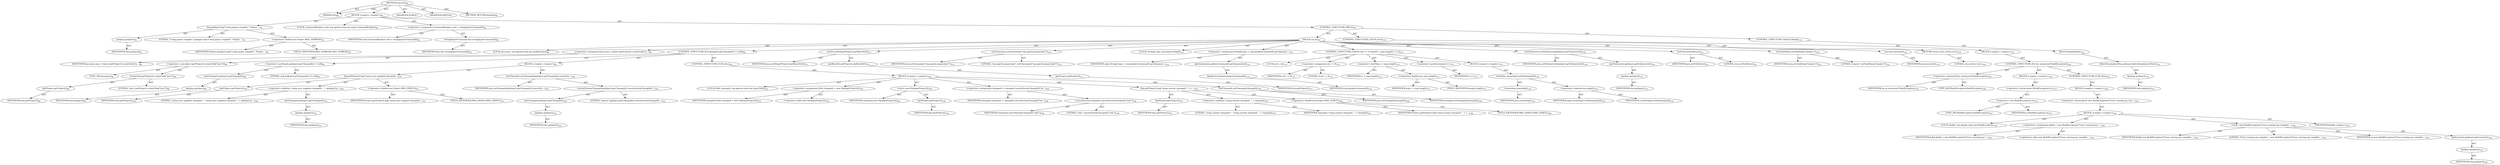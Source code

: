 digraph "execute" {  
"111669149697" [label = <(METHOD,execute)<SUB>89</SUB>> ]
"115964116992" [label = <(PARAM,this)<SUB>89</SUB>> ]
"25769803777" [label = <(BLOCK,&lt;empty&gt;,&lt;empty&gt;)<SUB>90</SUB>> ]
"30064771074" [label = <(log,getJspc().log(&quot;Using jasper compiler&quot;, Project....)<SUB>91</SUB>> ]
"30064771075" [label = <(getJspc,getJspc())<SUB>91</SUB>> ]
"68719476736" [label = <(IDENTIFIER,this,getJspc())<SUB>91</SUB>> ]
"90194313216" [label = <(LITERAL,&quot;Using jasper compiler&quot;,getJspc().log(&quot;Using jasper compiler&quot;, Project....)<SUB>91</SUB>> ]
"30064771076" [label = <(&lt;operator&gt;.fieldAccess,Project.MSG_VERBOSE)<SUB>91</SUB>> ]
"68719476766" [label = <(IDENTIFIER,Project,getJspc().log(&quot;Using jasper compiler&quot;, Project....)<SUB>91</SUB>> ]
"55834574849" [label = <(FIELD_IDENTIFIER,MSG_VERBOSE,MSG_VERBOSE)<SUB>91</SUB>> ]
"94489280512" [label = <(LOCAL,CommandlineJava cmd: org.apache.tools.ant.types.CommandlineJava)<SUB>92</SUB>> ]
"30064771077" [label = <(&lt;operator&gt;.assignment,CommandlineJava cmd = setupJasperCommand())<SUB>92</SUB>> ]
"68719476767" [label = <(IDENTIFIER,cmd,CommandlineJava cmd = setupJasperCommand())<SUB>92</SUB>> ]
"30064771078" [label = <(setupJasperCommand,this.setupJasperCommand())<SUB>92</SUB>> ]
"68719476737" [label = <(IDENTIFIER,this,this.setupJasperCommand())<SUB>92</SUB>> ]
"47244640256" [label = <(CONTROL_STRUCTURE,TRY,try)<SUB>95</SUB>> ]
"25769803778" [label = <(BLOCK,try,try)<SUB>95</SUB>> ]
"94489280513" [label = <(LOCAL,Java java: org.apache.tools.ant.taskdefs.Java)<SUB>98</SUB>> ]
"30064771079" [label = <(&lt;operator&gt;.assignment,Java java = (Java) (getProject().createTask(&quot;ja...)<SUB>98</SUB>> ]
"68719476768" [label = <(IDENTIFIER,java,Java java = (Java) (getProject().createTask(&quot;ja...)<SUB>98</SUB>> ]
"30064771080" [label = <(&lt;operator&gt;.cast,(Java) (getProject().createTask(&quot;java&quot;)))<SUB>98</SUB>> ]
"180388626432" [label = <(TYPE_REF,Java,Java)<SUB>98</SUB>> ]
"30064771081" [label = <(createTask,getProject().createTask(&quot;java&quot;))<SUB>98</SUB>> ]
"30064771082" [label = <(getProject,getProject())<SUB>98</SUB>> ]
"68719476738" [label = <(IDENTIFIER,this,getProject())<SUB>98</SUB>> ]
"90194313217" [label = <(LITERAL,&quot;java&quot;,getProject().createTask(&quot;java&quot;))<SUB>98</SUB>> ]
"47244640257" [label = <(CONTROL_STRUCTURE,IF,if (getJspc().getClasspath() != null))<SUB>99</SUB>> ]
"30064771083" [label = <(&lt;operator&gt;.notEquals,getJspc().getClasspath() != null)<SUB>99</SUB>> ]
"30064771084" [label = <(getClasspath,getJspc().getClasspath())<SUB>99</SUB>> ]
"30064771085" [label = <(getJspc,getJspc())<SUB>99</SUB>> ]
"68719476739" [label = <(IDENTIFIER,this,getJspc())<SUB>99</SUB>> ]
"90194313218" [label = <(LITERAL,null,getJspc().getClasspath() != null)<SUB>99</SUB>> ]
"25769803779" [label = <(BLOCK,&lt;empty&gt;,&lt;empty&gt;)<SUB>99</SUB>> ]
"30064771086" [label = <(log,getProject().log(&quot;using user supplied classpath...)<SUB>100</SUB>> ]
"30064771087" [label = <(getProject,getProject())<SUB>100</SUB>> ]
"68719476741" [label = <(IDENTIFIER,this,getProject())<SUB>100</SUB>> ]
"30064771088" [label = <(&lt;operator&gt;.addition,&quot;using user supplied classpath: &quot; + getJspc().g...)<SUB>100</SUB>> ]
"90194313219" [label = <(LITERAL,&quot;using user supplied classpath: &quot;,&quot;using user supplied classpath: &quot; + getJspc().g...)<SUB>100</SUB>> ]
"30064771089" [label = <(getClasspath,getJspc().getClasspath())<SUB>101</SUB>> ]
"30064771090" [label = <(getJspc,getJspc())<SUB>101</SUB>> ]
"68719476740" [label = <(IDENTIFIER,this,getJspc())<SUB>101</SUB>> ]
"30064771091" [label = <(&lt;operator&gt;.fieldAccess,Project.MSG_DEBUG)<SUB>101</SUB>> ]
"68719476769" [label = <(IDENTIFIER,Project,getProject().log(&quot;using user supplied classpath...)<SUB>101</SUB>> ]
"55834574850" [label = <(FIELD_IDENTIFIER,MSG_DEBUG,MSG_DEBUG)<SUB>101</SUB>> ]
"30064771092" [label = <(setClasspath,setClasspath(getJspc().getClasspath().concatSys...)<SUB>102</SUB>> ]
"68719476770" [label = <(IDENTIFIER,java,setClasspath(getJspc().getClasspath().concatSys...)<SUB>102</SUB>> ]
"30064771093" [label = <(concatSystemClasspath,getJspc().getClasspath().concatSystemClasspath(...)<SUB>102</SUB>> ]
"30064771094" [label = <(getClasspath,getJspc().getClasspath())<SUB>102</SUB>> ]
"30064771095" [label = <(getJspc,getJspc())<SUB>102</SUB>> ]
"68719476742" [label = <(IDENTIFIER,this,getJspc())<SUB>102</SUB>> ]
"90194313220" [label = <(LITERAL,&quot;ignore&quot;,getJspc().getClasspath().concatSystemClasspath(...)<SUB>103</SUB>> ]
"47244640258" [label = <(CONTROL_STRUCTURE,ELSE,else)<SUB>104</SUB>> ]
"25769803780" [label = <(BLOCK,&lt;empty&gt;,&lt;empty&gt;)<SUB>104</SUB>> ]
"94489280514" [label = <(LOCAL,Path classpath: org.apache.tools.ant.types.Path)<SUB>105</SUB>> ]
"30064771096" [label = <(&lt;operator&gt;.assignment,Path classpath = new Path(getProject()))<SUB>105</SUB>> ]
"68719476771" [label = <(IDENTIFIER,classpath,Path classpath = new Path(getProject()))<SUB>105</SUB>> ]
"30064771097" [label = <(&lt;operator&gt;.alloc,new Path(getProject()))<SUB>105</SUB>> ]
"30064771098" [label = <(&lt;init&gt;,new Path(getProject()))<SUB>105</SUB>> ]
"68719476772" [label = <(IDENTIFIER,classpath,new Path(getProject()))<SUB>105</SUB>> ]
"30064771099" [label = <(getProject,getProject())<SUB>105</SUB>> ]
"68719476743" [label = <(IDENTIFIER,this,getProject())<SUB>105</SUB>> ]
"30064771100" [label = <(&lt;operator&gt;.assignment,classpath = classpath.concatSystemClasspath(&quot;on...)<SUB>106</SUB>> ]
"68719476773" [label = <(IDENTIFIER,classpath,classpath = classpath.concatSystemClasspath(&quot;on...)<SUB>106</SUB>> ]
"30064771101" [label = <(concatSystemClasspath,concatSystemClasspath(&quot;only&quot;))<SUB>106</SUB>> ]
"68719476774" [label = <(IDENTIFIER,classpath,concatSystemClasspath(&quot;only&quot;))<SUB>106</SUB>> ]
"90194313221" [label = <(LITERAL,&quot;only&quot;,concatSystemClasspath(&quot;only&quot;))<SUB>106</SUB>> ]
"30064771102" [label = <(log,getProject().log(&quot;using system classpath: &quot; + c...)<SUB>107</SUB>> ]
"30064771103" [label = <(getProject,getProject())<SUB>107</SUB>> ]
"68719476744" [label = <(IDENTIFIER,this,getProject())<SUB>107</SUB>> ]
"30064771104" [label = <(&lt;operator&gt;.addition,&quot;using system classpath: &quot; + classpath)<SUB>107</SUB>> ]
"90194313222" [label = <(LITERAL,&quot;using system classpath: &quot;,&quot;using system classpath: &quot; + classpath)<SUB>107</SUB>> ]
"68719476775" [label = <(IDENTIFIER,classpath,&quot;using system classpath: &quot; + classpath)<SUB>107</SUB>> ]
"30064771105" [label = <(&lt;operator&gt;.fieldAccess,Project.MSG_DEBUG)<SUB>108</SUB>> ]
"68719476776" [label = <(IDENTIFIER,Project,getProject().log(&quot;using system classpath: &quot; + c...)<SUB>108</SUB>> ]
"55834574851" [label = <(FIELD_IDENTIFIER,MSG_DEBUG,MSG_DEBUG)<SUB>108</SUB>> ]
"30064771106" [label = <(setClasspath,setClasspath(classpath))<SUB>109</SUB>> ]
"68719476777" [label = <(IDENTIFIER,java,setClasspath(classpath))<SUB>109</SUB>> ]
"68719476778" [label = <(IDENTIFIER,classpath,setClasspath(classpath))<SUB>109</SUB>> ]
"30064771107" [label = <(setDir,setDir(getProject().getBaseDir()))<SUB>111</SUB>> ]
"68719476779" [label = <(IDENTIFIER,java,setDir(getProject().getBaseDir()))<SUB>111</SUB>> ]
"30064771108" [label = <(getBaseDir,getProject().getBaseDir())<SUB>111</SUB>> ]
"30064771109" [label = <(getProject,getProject())<SUB>111</SUB>> ]
"68719476745" [label = <(IDENTIFIER,this,getProject())<SUB>111</SUB>> ]
"30064771110" [label = <(setClassname,setClassname(&quot;org.apache.jasper.JspC&quot;))<SUB>112</SUB>> ]
"68719476780" [label = <(IDENTIFIER,java,setClassname(&quot;org.apache.jasper.JspC&quot;))<SUB>112</SUB>> ]
"90194313223" [label = <(LITERAL,&quot;org.apache.jasper.JspC&quot;,setClassname(&quot;org.apache.jasper.JspC&quot;))<SUB>112</SUB>> ]
"94489280515" [label = <(LOCAL,String[] args: java.lang.String[])<SUB>114</SUB>> ]
"30064771111" [label = <(&lt;operator&gt;.assignment,String[] args = cmd.getJavaCommand().getArgumen...)<SUB>114</SUB>> ]
"68719476781" [label = <(IDENTIFIER,args,String[] args = cmd.getJavaCommand().getArgumen...)<SUB>114</SUB>> ]
"30064771112" [label = <(getArguments,getJavaCommand().getArguments())<SUB>114</SUB>> ]
"30064771113" [label = <(getJavaCommand,getJavaCommand())<SUB>114</SUB>> ]
"68719476782" [label = <(IDENTIFIER,cmd,getJavaCommand())<SUB>114</SUB>> ]
"47244640259" [label = <(CONTROL_STRUCTURE,FOR,for (int i = 0; Some(i &lt; args.length); i++))<SUB>115</SUB>> ]
"94489280516" [label = <(LOCAL,int i: int)<SUB>115</SUB>> ]
"30064771114" [label = <(&lt;operator&gt;.assignment,int i = 0)<SUB>115</SUB>> ]
"68719476783" [label = <(IDENTIFIER,i,int i = 0)<SUB>115</SUB>> ]
"90194313224" [label = <(LITERAL,0,int i = 0)<SUB>115</SUB>> ]
"30064771115" [label = <(&lt;operator&gt;.lessThan,i &lt; args.length)<SUB>115</SUB>> ]
"68719476784" [label = <(IDENTIFIER,i,i &lt; args.length)<SUB>115</SUB>> ]
"30064771116" [label = <(&lt;operator&gt;.fieldAccess,args.length)<SUB>115</SUB>> ]
"68719476785" [label = <(IDENTIFIER,args,i &lt; args.length)<SUB>115</SUB>> ]
"55834574852" [label = <(FIELD_IDENTIFIER,length,length)<SUB>115</SUB>> ]
"30064771117" [label = <(&lt;operator&gt;.postIncrement,i++)<SUB>115</SUB>> ]
"68719476786" [label = <(IDENTIFIER,i,i++)<SUB>115</SUB>> ]
"25769803781" [label = <(BLOCK,&lt;empty&gt;,&lt;empty&gt;)<SUB>115</SUB>> ]
"30064771118" [label = <(setValue,createArg().setValue(args[i]))<SUB>116</SUB>> ]
"30064771119" [label = <(createArg,createArg())<SUB>116</SUB>> ]
"68719476787" [label = <(IDENTIFIER,java,createArg())<SUB>116</SUB>> ]
"30064771120" [label = <(&lt;operator&gt;.indexAccess,args[i])<SUB>116</SUB>> ]
"68719476788" [label = <(IDENTIFIER,args,createArg().setValue(args[i]))<SUB>116</SUB>> ]
"68719476789" [label = <(IDENTIFIER,i,createArg().setValue(args[i]))<SUB>116</SUB>> ]
"30064771121" [label = <(setFailonerror,setFailonerror(getJspc().getFailonerror()))<SUB>118</SUB>> ]
"68719476790" [label = <(IDENTIFIER,java,setFailonerror(getJspc().getFailonerror()))<SUB>118</SUB>> ]
"30064771122" [label = <(getFailonerror,getJspc().getFailonerror())<SUB>118</SUB>> ]
"30064771123" [label = <(getJspc,getJspc())<SUB>118</SUB>> ]
"68719476746" [label = <(IDENTIFIER,this,getJspc())<SUB>118</SUB>> ]
"30064771124" [label = <(setFork,setFork(true))<SUB>121</SUB>> ]
"68719476791" [label = <(IDENTIFIER,java,setFork(true))<SUB>121</SUB>> ]
"90194313225" [label = <(LITERAL,true,setFork(true))<SUB>121</SUB>> ]
"30064771125" [label = <(setTaskName,setTaskName(&quot;jasperc&quot;))<SUB>122</SUB>> ]
"68719476792" [label = <(IDENTIFIER,java,setTaskName(&quot;jasperc&quot;))<SUB>122</SUB>> ]
"90194313226" [label = <(LITERAL,&quot;jasperc&quot;,setTaskName(&quot;jasperc&quot;))<SUB>122</SUB>> ]
"30064771126" [label = <(execute,execute())<SUB>123</SUB>> ]
"68719476793" [label = <(IDENTIFIER,java,execute())<SUB>123</SUB>> ]
"146028888064" [label = <(RETURN,return true;,return true;)<SUB>124</SUB>> ]
"90194313227" [label = <(LITERAL,true,return true;)<SUB>124</SUB>> ]
"47244640260" [label = <(CONTROL_STRUCTURE,CATCH,catch)<SUB>125</SUB>> ]
"25769803782" [label = <(BLOCK,&lt;empty&gt;,&lt;empty&gt;)<SUB>125</SUB>> ]
"47244640261" [label = <(CONTROL_STRUCTURE,IF,if (ex instanceof BuildException))<SUB>126</SUB>> ]
"30064771127" [label = <(&lt;operator&gt;.instanceOf,ex instanceof BuildException)<SUB>126</SUB>> ]
"68719476794" [label = <(IDENTIFIER,ex,ex instanceof BuildException)<SUB>126</SUB>> ]
"180388626433" [label = <(TYPE_REF,BuildException,BuildException)<SUB>126</SUB>> ]
"25769803783" [label = <(BLOCK,&lt;empty&gt;,&lt;empty&gt;)<SUB>126</SUB>> ]
"30064771128" [label = <(&lt;operator&gt;.throw,throw (BuildException) ex;)<SUB>127</SUB>> ]
"30064771129" [label = <(&lt;operator&gt;.cast,(BuildException) ex)<SUB>127</SUB>> ]
"180388626434" [label = <(TYPE_REF,BuildException,BuildException)<SUB>127</SUB>> ]
"68719476795" [label = <(IDENTIFIER,ex,(BuildException) ex)<SUB>127</SUB>> ]
"47244640262" [label = <(CONTROL_STRUCTURE,ELSE,else)<SUB>128</SUB>> ]
"25769803784" [label = <(BLOCK,&lt;empty&gt;,&lt;empty&gt;)<SUB>128</SUB>> ]
"30064771130" [label = <(&lt;operator&gt;.throw,throw new BuildException(&quot;Error running jsp com...)<SUB>129</SUB>> ]
"25769803785" [label = <(BLOCK,&lt;empty&gt;,&lt;empty&gt;)<SUB>129</SUB>> ]
"94489280517" [label = <(LOCAL,$obj0: org.apache.tools.ant.BuildException)<SUB>129</SUB>> ]
"30064771131" [label = <(&lt;operator&gt;.assignment,$obj0 = new BuildException(&quot;Error running jsp c...)<SUB>129</SUB>> ]
"68719476796" [label = <(IDENTIFIER,$obj0,$obj0 = new BuildException(&quot;Error running jsp c...)<SUB>129</SUB>> ]
"30064771132" [label = <(&lt;operator&gt;.alloc,new BuildException(&quot;Error running jsp compiler:...)<SUB>129</SUB>> ]
"30064771133" [label = <(&lt;init&gt;,new BuildException(&quot;Error running jsp compiler:...)<SUB>129</SUB>> ]
"68719476797" [label = <(IDENTIFIER,$obj0,new BuildException(&quot;Error running jsp compiler:...)<SUB>129</SUB>> ]
"90194313228" [label = <(LITERAL,&quot;Error running jsp compiler: &quot;,new BuildException(&quot;Error running jsp compiler:...)<SUB>129</SUB>> ]
"68719476798" [label = <(IDENTIFIER,ex,new BuildException(&quot;Error running jsp compiler:...)<SUB>130</SUB>> ]
"30064771134" [label = <(getLocation,getJspc().getLocation())<SUB>130</SUB>> ]
"30064771135" [label = <(getJspc,getJspc())<SUB>130</SUB>> ]
"68719476747" [label = <(IDENTIFIER,this,getJspc())<SUB>130</SUB>> ]
"68719476799" [label = <(IDENTIFIER,$obj0,&lt;empty&gt;)<SUB>129</SUB>> ]
"47244640263" [label = <(CONTROL_STRUCTURE,FINALLY,finally)<SUB>132</SUB>> ]
"25769803786" [label = <(BLOCK,finally,finally)<SUB>132</SUB>> ]
"30064771136" [label = <(deleteEmptyJavaFiles,getJspc().deleteEmptyJavaFiles())<SUB>133</SUB>> ]
"30064771137" [label = <(getJspc,getJspc())<SUB>133</SUB>> ]
"68719476748" [label = <(IDENTIFIER,this,getJspc())<SUB>133</SUB>> ]
"133143986178" [label = <(MODIFIER,PUBLIC)> ]
"133143986179" [label = <(MODIFIER,VIRTUAL)> ]
"128849018881" [label = <(METHOD_RETURN,boolean)<SUB>89</SUB>> ]
  "111669149697" -> "115964116992"  [ label = "AST: "] 
  "111669149697" -> "25769803777"  [ label = "AST: "] 
  "111669149697" -> "133143986178"  [ label = "AST: "] 
  "111669149697" -> "133143986179"  [ label = "AST: "] 
  "111669149697" -> "128849018881"  [ label = "AST: "] 
  "25769803777" -> "30064771074"  [ label = "AST: "] 
  "25769803777" -> "94489280512"  [ label = "AST: "] 
  "25769803777" -> "30064771077"  [ label = "AST: "] 
  "25769803777" -> "47244640256"  [ label = "AST: "] 
  "30064771074" -> "30064771075"  [ label = "AST: "] 
  "30064771074" -> "90194313216"  [ label = "AST: "] 
  "30064771074" -> "30064771076"  [ label = "AST: "] 
  "30064771075" -> "68719476736"  [ label = "AST: "] 
  "30064771076" -> "68719476766"  [ label = "AST: "] 
  "30064771076" -> "55834574849"  [ label = "AST: "] 
  "30064771077" -> "68719476767"  [ label = "AST: "] 
  "30064771077" -> "30064771078"  [ label = "AST: "] 
  "30064771078" -> "68719476737"  [ label = "AST: "] 
  "47244640256" -> "25769803778"  [ label = "AST: "] 
  "47244640256" -> "47244640260"  [ label = "AST: "] 
  "47244640256" -> "47244640263"  [ label = "AST: "] 
  "25769803778" -> "94489280513"  [ label = "AST: "] 
  "25769803778" -> "30064771079"  [ label = "AST: "] 
  "25769803778" -> "47244640257"  [ label = "AST: "] 
  "25769803778" -> "30064771107"  [ label = "AST: "] 
  "25769803778" -> "30064771110"  [ label = "AST: "] 
  "25769803778" -> "94489280515"  [ label = "AST: "] 
  "25769803778" -> "30064771111"  [ label = "AST: "] 
  "25769803778" -> "47244640259"  [ label = "AST: "] 
  "25769803778" -> "30064771121"  [ label = "AST: "] 
  "25769803778" -> "30064771124"  [ label = "AST: "] 
  "25769803778" -> "30064771125"  [ label = "AST: "] 
  "25769803778" -> "30064771126"  [ label = "AST: "] 
  "25769803778" -> "146028888064"  [ label = "AST: "] 
  "30064771079" -> "68719476768"  [ label = "AST: "] 
  "30064771079" -> "30064771080"  [ label = "AST: "] 
  "30064771080" -> "180388626432"  [ label = "AST: "] 
  "30064771080" -> "30064771081"  [ label = "AST: "] 
  "30064771081" -> "30064771082"  [ label = "AST: "] 
  "30064771081" -> "90194313217"  [ label = "AST: "] 
  "30064771082" -> "68719476738"  [ label = "AST: "] 
  "47244640257" -> "30064771083"  [ label = "AST: "] 
  "47244640257" -> "25769803779"  [ label = "AST: "] 
  "47244640257" -> "47244640258"  [ label = "AST: "] 
  "30064771083" -> "30064771084"  [ label = "AST: "] 
  "30064771083" -> "90194313218"  [ label = "AST: "] 
  "30064771084" -> "30064771085"  [ label = "AST: "] 
  "30064771085" -> "68719476739"  [ label = "AST: "] 
  "25769803779" -> "30064771086"  [ label = "AST: "] 
  "25769803779" -> "30064771092"  [ label = "AST: "] 
  "30064771086" -> "30064771087"  [ label = "AST: "] 
  "30064771086" -> "30064771088"  [ label = "AST: "] 
  "30064771086" -> "30064771091"  [ label = "AST: "] 
  "30064771087" -> "68719476741"  [ label = "AST: "] 
  "30064771088" -> "90194313219"  [ label = "AST: "] 
  "30064771088" -> "30064771089"  [ label = "AST: "] 
  "30064771089" -> "30064771090"  [ label = "AST: "] 
  "30064771090" -> "68719476740"  [ label = "AST: "] 
  "30064771091" -> "68719476769"  [ label = "AST: "] 
  "30064771091" -> "55834574850"  [ label = "AST: "] 
  "30064771092" -> "68719476770"  [ label = "AST: "] 
  "30064771092" -> "30064771093"  [ label = "AST: "] 
  "30064771093" -> "30064771094"  [ label = "AST: "] 
  "30064771093" -> "90194313220"  [ label = "AST: "] 
  "30064771094" -> "30064771095"  [ label = "AST: "] 
  "30064771095" -> "68719476742"  [ label = "AST: "] 
  "47244640258" -> "25769803780"  [ label = "AST: "] 
  "25769803780" -> "94489280514"  [ label = "AST: "] 
  "25769803780" -> "30064771096"  [ label = "AST: "] 
  "25769803780" -> "30064771098"  [ label = "AST: "] 
  "25769803780" -> "30064771100"  [ label = "AST: "] 
  "25769803780" -> "30064771102"  [ label = "AST: "] 
  "25769803780" -> "30064771106"  [ label = "AST: "] 
  "30064771096" -> "68719476771"  [ label = "AST: "] 
  "30064771096" -> "30064771097"  [ label = "AST: "] 
  "30064771098" -> "68719476772"  [ label = "AST: "] 
  "30064771098" -> "30064771099"  [ label = "AST: "] 
  "30064771099" -> "68719476743"  [ label = "AST: "] 
  "30064771100" -> "68719476773"  [ label = "AST: "] 
  "30064771100" -> "30064771101"  [ label = "AST: "] 
  "30064771101" -> "68719476774"  [ label = "AST: "] 
  "30064771101" -> "90194313221"  [ label = "AST: "] 
  "30064771102" -> "30064771103"  [ label = "AST: "] 
  "30064771102" -> "30064771104"  [ label = "AST: "] 
  "30064771102" -> "30064771105"  [ label = "AST: "] 
  "30064771103" -> "68719476744"  [ label = "AST: "] 
  "30064771104" -> "90194313222"  [ label = "AST: "] 
  "30064771104" -> "68719476775"  [ label = "AST: "] 
  "30064771105" -> "68719476776"  [ label = "AST: "] 
  "30064771105" -> "55834574851"  [ label = "AST: "] 
  "30064771106" -> "68719476777"  [ label = "AST: "] 
  "30064771106" -> "68719476778"  [ label = "AST: "] 
  "30064771107" -> "68719476779"  [ label = "AST: "] 
  "30064771107" -> "30064771108"  [ label = "AST: "] 
  "30064771108" -> "30064771109"  [ label = "AST: "] 
  "30064771109" -> "68719476745"  [ label = "AST: "] 
  "30064771110" -> "68719476780"  [ label = "AST: "] 
  "30064771110" -> "90194313223"  [ label = "AST: "] 
  "30064771111" -> "68719476781"  [ label = "AST: "] 
  "30064771111" -> "30064771112"  [ label = "AST: "] 
  "30064771112" -> "30064771113"  [ label = "AST: "] 
  "30064771113" -> "68719476782"  [ label = "AST: "] 
  "47244640259" -> "94489280516"  [ label = "AST: "] 
  "47244640259" -> "30064771114"  [ label = "AST: "] 
  "47244640259" -> "30064771115"  [ label = "AST: "] 
  "47244640259" -> "30064771117"  [ label = "AST: "] 
  "47244640259" -> "25769803781"  [ label = "AST: "] 
  "30064771114" -> "68719476783"  [ label = "AST: "] 
  "30064771114" -> "90194313224"  [ label = "AST: "] 
  "30064771115" -> "68719476784"  [ label = "AST: "] 
  "30064771115" -> "30064771116"  [ label = "AST: "] 
  "30064771116" -> "68719476785"  [ label = "AST: "] 
  "30064771116" -> "55834574852"  [ label = "AST: "] 
  "30064771117" -> "68719476786"  [ label = "AST: "] 
  "25769803781" -> "30064771118"  [ label = "AST: "] 
  "30064771118" -> "30064771119"  [ label = "AST: "] 
  "30064771118" -> "30064771120"  [ label = "AST: "] 
  "30064771119" -> "68719476787"  [ label = "AST: "] 
  "30064771120" -> "68719476788"  [ label = "AST: "] 
  "30064771120" -> "68719476789"  [ label = "AST: "] 
  "30064771121" -> "68719476790"  [ label = "AST: "] 
  "30064771121" -> "30064771122"  [ label = "AST: "] 
  "30064771122" -> "30064771123"  [ label = "AST: "] 
  "30064771123" -> "68719476746"  [ label = "AST: "] 
  "30064771124" -> "68719476791"  [ label = "AST: "] 
  "30064771124" -> "90194313225"  [ label = "AST: "] 
  "30064771125" -> "68719476792"  [ label = "AST: "] 
  "30064771125" -> "90194313226"  [ label = "AST: "] 
  "30064771126" -> "68719476793"  [ label = "AST: "] 
  "146028888064" -> "90194313227"  [ label = "AST: "] 
  "47244640260" -> "25769803782"  [ label = "AST: "] 
  "25769803782" -> "47244640261"  [ label = "AST: "] 
  "47244640261" -> "30064771127"  [ label = "AST: "] 
  "47244640261" -> "25769803783"  [ label = "AST: "] 
  "47244640261" -> "47244640262"  [ label = "AST: "] 
  "30064771127" -> "68719476794"  [ label = "AST: "] 
  "30064771127" -> "180388626433"  [ label = "AST: "] 
  "25769803783" -> "30064771128"  [ label = "AST: "] 
  "30064771128" -> "30064771129"  [ label = "AST: "] 
  "30064771129" -> "180388626434"  [ label = "AST: "] 
  "30064771129" -> "68719476795"  [ label = "AST: "] 
  "47244640262" -> "25769803784"  [ label = "AST: "] 
  "25769803784" -> "30064771130"  [ label = "AST: "] 
  "30064771130" -> "25769803785"  [ label = "AST: "] 
  "25769803785" -> "94489280517"  [ label = "AST: "] 
  "25769803785" -> "30064771131"  [ label = "AST: "] 
  "25769803785" -> "30064771133"  [ label = "AST: "] 
  "25769803785" -> "68719476799"  [ label = "AST: "] 
  "30064771131" -> "68719476796"  [ label = "AST: "] 
  "30064771131" -> "30064771132"  [ label = "AST: "] 
  "30064771133" -> "68719476797"  [ label = "AST: "] 
  "30064771133" -> "90194313228"  [ label = "AST: "] 
  "30064771133" -> "68719476798"  [ label = "AST: "] 
  "30064771133" -> "30064771134"  [ label = "AST: "] 
  "30064771134" -> "30064771135"  [ label = "AST: "] 
  "30064771135" -> "68719476747"  [ label = "AST: "] 
  "47244640263" -> "25769803786"  [ label = "AST: "] 
  "25769803786" -> "30064771136"  [ label = "AST: "] 
  "30064771136" -> "30064771137"  [ label = "AST: "] 
  "30064771137" -> "68719476748"  [ label = "AST: "] 
  "111669149697" -> "115964116992"  [ label = "DDG: "] 
}
